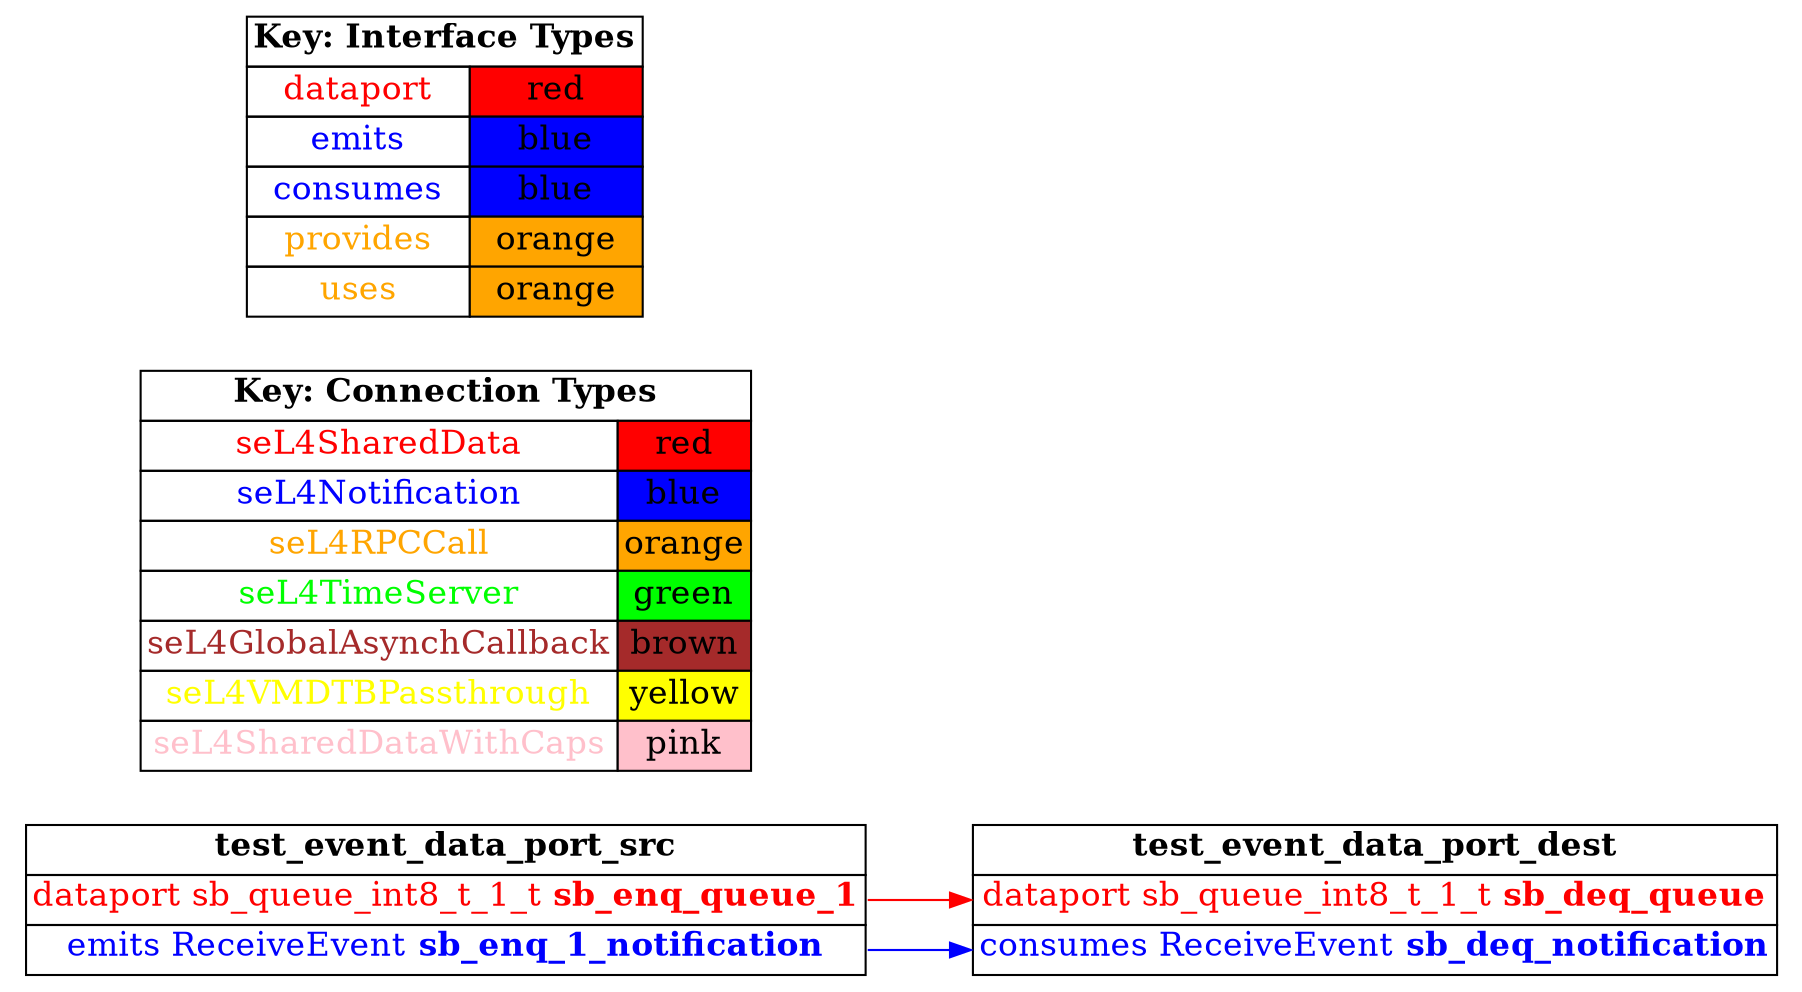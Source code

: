 digraph g {
graph [
  overlap = false,
  rankdir = "LR"
];
node [
  fontsize = "16",
  shape = "ellipse"
];
edge [
];

test_event_data_port_src [
  label=<
    <TABLE BORDER="0" CELLBORDER="1" CELLSPACING="0">
      <TR><TD><B>test_event_data_port_src</B></TD></TR>
      <TR><TD PORT="sb_enq_queue_1"><FONT COLOR="red">dataport sb_queue_int8_t_1_t <B>sb_enq_queue_1</B></FONT></TD></TR>
      <TR><TD PORT="sb_enq_1_notification"><FONT COLOR="blue">emits ReceiveEvent <B>sb_enq_1_notification</B></FONT></TD></TR>"
    </TABLE>
  >
  shape=plaintext
];

test_event_data_port_dest [
  label=<
    <TABLE BORDER="0" CELLBORDER="1" CELLSPACING="0">
      <TR><TD><B>test_event_data_port_dest</B></TD></TR>
      <TR><TD PORT="sb_deq_queue"><FONT COLOR="red">dataport sb_queue_int8_t_1_t <B>sb_deq_queue</B></FONT></TD></TR>
      <TR><TD PORT="sb_deq_notification"><FONT COLOR="blue">consumes ReceiveEvent <B>sb_deq_notification</B></FONT></TD></TR>"
    </TABLE>
  >
  shape=plaintext
];

connectiontypekey [
  label=<
   <TABLE BORDER="0" CELLBORDER="1" CELLSPACING="0">
     <TR><TD COLSPAN="2"><B>Key: Connection Types</B></TD></TR>
     <TR><TD><FONT COLOR="red">seL4SharedData</FONT></TD><TD BGCOLOR="red">red</TD></TR>
     <TR><TD><FONT COLOR="blue">seL4Notification</FONT></TD><TD BGCOLOR="blue">blue</TD></TR>
     <TR><TD><FONT COLOR="orange">seL4RPCCall</FONT></TD><TD BGCOLOR="orange">orange</TD></TR>
     <TR><TD><FONT COLOR="green">seL4TimeServer</FONT></TD><TD BGCOLOR="green">green</TD></TR>
     <TR><TD><FONT COLOR="brown">seL4GlobalAsynchCallback</FONT></TD><TD BGCOLOR="brown">brown</TD></TR>
     <TR><TD><FONT COLOR="yellow">seL4VMDTBPassthrough</FONT></TD><TD BGCOLOR="yellow">yellow</TD></TR>
     <TR><TD><FONT COLOR="pink">seL4SharedDataWithCaps</FONT></TD><TD BGCOLOR="pink">pink</TD></TR>
   </TABLE>
  >
  shape=plaintext
];

interfacetypekey [
  label=<
   <TABLE BORDER="0" CELLBORDER="1" CELLSPACING="0">
     <TR><TD COLSPAN="2"><B>Key: Interface Types</B></TD></TR>
     <TR><TD><FONT COLOR="red">dataport</FONT></TD><TD BGCOLOR="red">red</TD></TR>
     <TR><TD><FONT COLOR="blue">emits</FONT></TD><TD BGCOLOR="blue">blue</TD></TR>
     <TR><TD><FONT COLOR="blue">consumes</FONT></TD><TD BGCOLOR="blue">blue</TD></TR>
     <TR><TD><FONT COLOR="orange">provides</FONT></TD><TD BGCOLOR="orange">orange</TD></TR>
     <TR><TD><FONT COLOR="orange">uses</FONT></TD><TD BGCOLOR="orange">orange</TD></TR>
   </TABLE>
  >
  shape=plaintext
];

"test_event_data_port_src":sb_enq_1_notification -> "test_event_data_port_dest":sb_deq_notification [
  color="blue"
  //label = "seL4Notification"
  id = conn1

];

"test_event_data_port_src":sb_enq_queue_1 -> "test_event_data_port_dest":sb_deq_queue [
  color="red"
  //label = "seL4SharedData"
  id = conn2

];

}